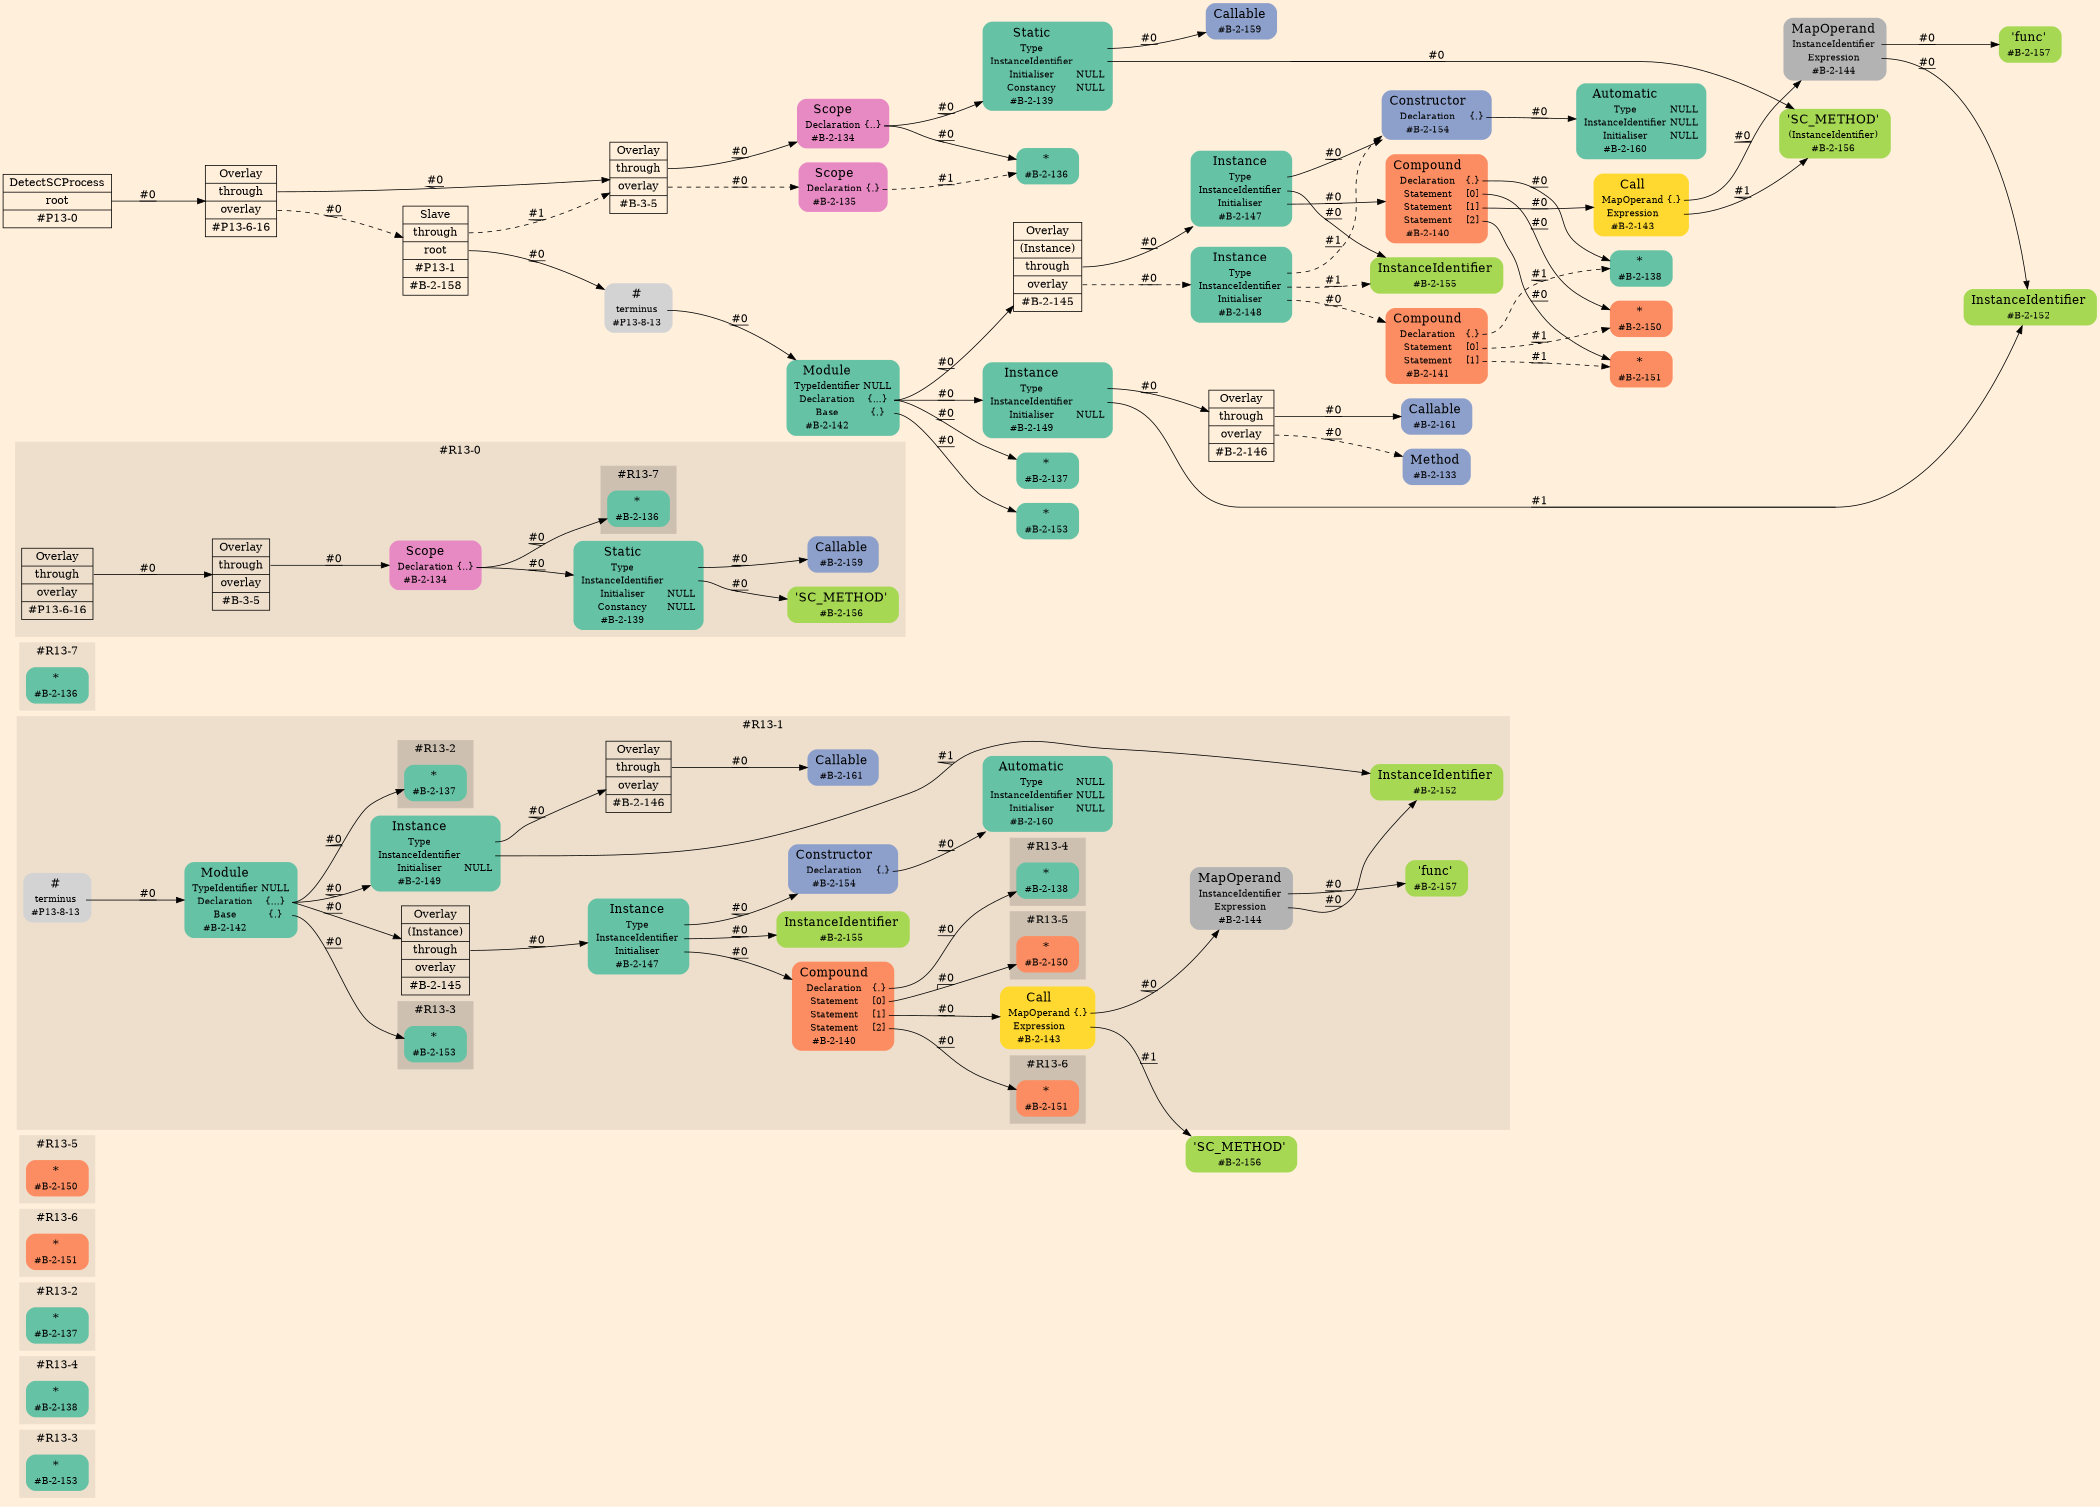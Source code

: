 digraph Inferno {
graph [
rankdir = "LR"
ranksep = 1.0
size = "14,20"
bgcolor = antiquewhite1
color = black
fontcolor = black
];
node [
];
subgraph "cluster#R13-3" {
label = "#R13-3"
style = "filled"
color = antiquewhite2
"#R13-3/#B-2-153" [
shape = "plaintext"
fillcolor = "/set28/1"
label = <<TABLE BORDER="0" CELLBORDER="0" CELLSPACING="0">
 <TR>
  <TD><FONT POINT-SIZE="16.0">*</FONT></TD>
  <TD></TD>
 </TR>
 <TR>
  <TD>#B-2-153</TD>
  <TD PORT="port0"></TD>
 </TR>
</TABLE>>
style = "rounded,filled"
fontsize = "12"
];
}
subgraph "cluster#R13-4" {
label = "#R13-4"
style = "filled"
color = antiquewhite2
"#R13-4/#B-2-138" [
shape = "plaintext"
fillcolor = "/set28/1"
label = <<TABLE BORDER="0" CELLBORDER="0" CELLSPACING="0">
 <TR>
  <TD><FONT POINT-SIZE="16.0">*</FONT></TD>
  <TD></TD>
 </TR>
 <TR>
  <TD>#B-2-138</TD>
  <TD PORT="port0"></TD>
 </TR>
</TABLE>>
style = "rounded,filled"
fontsize = "12"
];
}
subgraph "cluster#R13-2" {
label = "#R13-2"
style = "filled"
color = antiquewhite2
"#R13-2/#B-2-137" [
shape = "plaintext"
fillcolor = "/set28/1"
label = <<TABLE BORDER="0" CELLBORDER="0" CELLSPACING="0">
 <TR>
  <TD><FONT POINT-SIZE="16.0">*</FONT></TD>
  <TD></TD>
 </TR>
 <TR>
  <TD>#B-2-137</TD>
  <TD PORT="port0"></TD>
 </TR>
</TABLE>>
style = "rounded,filled"
fontsize = "12"
];
}
subgraph "cluster#R13-6" {
label = "#R13-6"
style = "filled"
color = antiquewhite2
"#R13-6/#B-2-151" [
shape = "plaintext"
fillcolor = "/set28/2"
label = <<TABLE BORDER="0" CELLBORDER="0" CELLSPACING="0">
 <TR>
  <TD><FONT POINT-SIZE="16.0">*</FONT></TD>
  <TD></TD>
 </TR>
 <TR>
  <TD>#B-2-151</TD>
  <TD PORT="port0"></TD>
 </TR>
</TABLE>>
style = "rounded,filled"
fontsize = "12"
];
}
subgraph "cluster#R13-5" {
label = "#R13-5"
style = "filled"
color = antiquewhite2
"#R13-5/#B-2-150" [
shape = "plaintext"
fillcolor = "/set28/2"
label = <<TABLE BORDER="0" CELLBORDER="0" CELLSPACING="0">
 <TR>
  <TD><FONT POINT-SIZE="16.0">*</FONT></TD>
  <TD></TD>
 </TR>
 <TR>
  <TD>#B-2-150</TD>
  <TD PORT="port0"></TD>
 </TR>
</TABLE>>
style = "rounded,filled"
fontsize = "12"
];
}
"#R13-1/#B-2-156" [
shape = "plaintext"
fillcolor = "/set28/5"
label = <<TABLE BORDER="0" CELLBORDER="0" CELLSPACING="0">
 <TR>
  <TD><FONT POINT-SIZE="16.0">'SC_METHOD'</FONT></TD>
  <TD></TD>
 </TR>
 <TR>
  <TD>#B-2-156</TD>
  <TD PORT="port0"></TD>
 </TR>
</TABLE>>
style = "rounded,filled"
fontsize = "12"
];
subgraph "cluster#R13-1" {
label = "#R13-1"
style = "filled"
color = antiquewhite2
"#R13-1/#B-2-152" [
shape = "plaintext"
fillcolor = "/set28/5"
label = <<TABLE BORDER="0" CELLBORDER="0" CELLSPACING="0">
 <TR>
  <TD><FONT POINT-SIZE="16.0">InstanceIdentifier</FONT></TD>
  <TD></TD>
 </TR>
 <TR>
  <TD>#B-2-152</TD>
  <TD PORT="port0"></TD>
 </TR>
</TABLE>>
style = "rounded,filled"
fontsize = "12"
];
"#R13-1/#B-2-154" [
shape = "plaintext"
fillcolor = "/set28/3"
label = <<TABLE BORDER="0" CELLBORDER="0" CELLSPACING="0">
 <TR>
  <TD><FONT POINT-SIZE="16.0">Constructor</FONT></TD>
  <TD></TD>
 </TR>
 <TR>
  <TD>Declaration</TD>
  <TD PORT="port0">{.}</TD>
 </TR>
 <TR>
  <TD>#B-2-154</TD>
  <TD PORT="port1"></TD>
 </TR>
</TABLE>>
style = "rounded,filled"
fontsize = "12"
];
"#R13-1/#B-2-145" [
shape = "record"
fillcolor = antiquewhite2
label = "<fixed> Overlay | <port0> (Instance) | <port1> through | <port2> overlay | <port3> #B-2-145"
style = "filled"
fontsize = "14"
color = black
fontcolor = black
];
"#R13-1/#B-2-157" [
shape = "plaintext"
fillcolor = "/set28/5"
label = <<TABLE BORDER="0" CELLBORDER="0" CELLSPACING="0">
 <TR>
  <TD><FONT POINT-SIZE="16.0">'func'</FONT></TD>
  <TD></TD>
 </TR>
 <TR>
  <TD>#B-2-157</TD>
  <TD PORT="port0"></TD>
 </TR>
</TABLE>>
style = "rounded,filled"
fontsize = "12"
];
"#R13-1/#B-2-143" [
shape = "plaintext"
fillcolor = "/set28/6"
label = <<TABLE BORDER="0" CELLBORDER="0" CELLSPACING="0">
 <TR>
  <TD><FONT POINT-SIZE="16.0">Call</FONT></TD>
  <TD></TD>
 </TR>
 <TR>
  <TD>MapOperand</TD>
  <TD PORT="port0">{.}</TD>
 </TR>
 <TR>
  <TD>Expression</TD>
  <TD PORT="port1"></TD>
 </TR>
 <TR>
  <TD>#B-2-143</TD>
  <TD PORT="port2"></TD>
 </TR>
</TABLE>>
style = "rounded,filled"
fontsize = "12"
];
"#R13-1/#P13-8-13" [
shape = "plaintext"
label = <<TABLE BORDER="0" CELLBORDER="0" CELLSPACING="0">
 <TR>
  <TD><FONT POINT-SIZE="16.0">#</FONT></TD>
  <TD></TD>
 </TR>
 <TR>
  <TD>terminus</TD>
  <TD PORT="port0"></TD>
 </TR>
 <TR>
  <TD>#P13-8-13</TD>
  <TD PORT="port1"></TD>
 </TR>
</TABLE>>
style = "rounded,filled"
fontsize = "12"
];
"#R13-1/#B-2-147" [
shape = "plaintext"
fillcolor = "/set28/1"
label = <<TABLE BORDER="0" CELLBORDER="0" CELLSPACING="0">
 <TR>
  <TD><FONT POINT-SIZE="16.0">Instance</FONT></TD>
  <TD></TD>
 </TR>
 <TR>
  <TD>Type</TD>
  <TD PORT="port0"></TD>
 </TR>
 <TR>
  <TD>InstanceIdentifier</TD>
  <TD PORT="port1"></TD>
 </TR>
 <TR>
  <TD>Initialiser</TD>
  <TD PORT="port2"></TD>
 </TR>
 <TR>
  <TD>#B-2-147</TD>
  <TD PORT="port3"></TD>
 </TR>
</TABLE>>
style = "rounded,filled"
fontsize = "12"
];
"#R13-1/#B-2-161" [
shape = "plaintext"
fillcolor = "/set28/3"
label = <<TABLE BORDER="0" CELLBORDER="0" CELLSPACING="0">
 <TR>
  <TD><FONT POINT-SIZE="16.0">Callable</FONT></TD>
  <TD></TD>
 </TR>
 <TR>
  <TD>#B-2-161</TD>
  <TD PORT="port0"></TD>
 </TR>
</TABLE>>
style = "rounded,filled"
fontsize = "12"
];
"#R13-1/#B-2-149" [
shape = "plaintext"
fillcolor = "/set28/1"
label = <<TABLE BORDER="0" CELLBORDER="0" CELLSPACING="0">
 <TR>
  <TD><FONT POINT-SIZE="16.0">Instance</FONT></TD>
  <TD></TD>
 </TR>
 <TR>
  <TD>Type</TD>
  <TD PORT="port0"></TD>
 </TR>
 <TR>
  <TD>InstanceIdentifier</TD>
  <TD PORT="port1"></TD>
 </TR>
 <TR>
  <TD>Initialiser</TD>
  <TD PORT="port2">NULL</TD>
 </TR>
 <TR>
  <TD>#B-2-149</TD>
  <TD PORT="port3"></TD>
 </TR>
</TABLE>>
style = "rounded,filled"
fontsize = "12"
];
"#R13-1/#B-2-155" [
shape = "plaintext"
fillcolor = "/set28/5"
label = <<TABLE BORDER="0" CELLBORDER="0" CELLSPACING="0">
 <TR>
  <TD><FONT POINT-SIZE="16.0">InstanceIdentifier</FONT></TD>
  <TD></TD>
 </TR>
 <TR>
  <TD>#B-2-155</TD>
  <TD PORT="port0"></TD>
 </TR>
</TABLE>>
style = "rounded,filled"
fontsize = "12"
];
"#R13-1/#B-2-160" [
shape = "plaintext"
fillcolor = "/set28/1"
label = <<TABLE BORDER="0" CELLBORDER="0" CELLSPACING="0">
 <TR>
  <TD><FONT POINT-SIZE="16.0">Automatic</FONT></TD>
  <TD></TD>
 </TR>
 <TR>
  <TD>Type</TD>
  <TD PORT="port0">NULL</TD>
 </TR>
 <TR>
  <TD>InstanceIdentifier</TD>
  <TD PORT="port1">NULL</TD>
 </TR>
 <TR>
  <TD>Initialiser</TD>
  <TD PORT="port2">NULL</TD>
 </TR>
 <TR>
  <TD>#B-2-160</TD>
  <TD PORT="port3"></TD>
 </TR>
</TABLE>>
style = "rounded,filled"
fontsize = "12"
];
"#R13-1/#B-2-144" [
shape = "plaintext"
fillcolor = "/set28/8"
label = <<TABLE BORDER="0" CELLBORDER="0" CELLSPACING="0">
 <TR>
  <TD><FONT POINT-SIZE="16.0">MapOperand</FONT></TD>
  <TD></TD>
 </TR>
 <TR>
  <TD>InstanceIdentifier</TD>
  <TD PORT="port0"></TD>
 </TR>
 <TR>
  <TD>Expression</TD>
  <TD PORT="port1"></TD>
 </TR>
 <TR>
  <TD>#B-2-144</TD>
  <TD PORT="port2"></TD>
 </TR>
</TABLE>>
style = "rounded,filled"
fontsize = "12"
];
"#R13-1/#B-2-142" [
shape = "plaintext"
fillcolor = "/set28/1"
label = <<TABLE BORDER="0" CELLBORDER="0" CELLSPACING="0">
 <TR>
  <TD><FONT POINT-SIZE="16.0">Module</FONT></TD>
  <TD></TD>
 </TR>
 <TR>
  <TD>TypeIdentifier</TD>
  <TD PORT="port0">NULL</TD>
 </TR>
 <TR>
  <TD>Declaration</TD>
  <TD PORT="port1">{...}</TD>
 </TR>
 <TR>
  <TD>Base</TD>
  <TD PORT="port2">{.}</TD>
 </TR>
 <TR>
  <TD>#B-2-142</TD>
  <TD PORT="port3"></TD>
 </TR>
</TABLE>>
style = "rounded,filled"
fontsize = "12"
];
"#R13-1/#B-2-140" [
shape = "plaintext"
fillcolor = "/set28/2"
label = <<TABLE BORDER="0" CELLBORDER="0" CELLSPACING="0">
 <TR>
  <TD><FONT POINT-SIZE="16.0">Compound</FONT></TD>
  <TD></TD>
 </TR>
 <TR>
  <TD>Declaration</TD>
  <TD PORT="port0">{.}</TD>
 </TR>
 <TR>
  <TD>Statement</TD>
  <TD PORT="port1">[0]</TD>
 </TR>
 <TR>
  <TD>Statement</TD>
  <TD PORT="port2">[1]</TD>
 </TR>
 <TR>
  <TD>Statement</TD>
  <TD PORT="port3">[2]</TD>
 </TR>
 <TR>
  <TD>#B-2-140</TD>
  <TD PORT="port4"></TD>
 </TR>
</TABLE>>
style = "rounded,filled"
fontsize = "12"
];
"#R13-1/#B-2-146" [
shape = "record"
fillcolor = antiquewhite2
label = "<fixed> Overlay | <port0> through | <port1> overlay | <port2> #B-2-146"
style = "filled"
fontsize = "14"
color = black
fontcolor = black
];
subgraph "cluster#R13-5" {
label = "#R13-5"
style = "filled"
color = antiquewhite3
"#R13-1/#B-2-150" [
shape = "plaintext"
fillcolor = "/set28/2"
label = <<TABLE BORDER="0" CELLBORDER="0" CELLSPACING="0">
 <TR>
  <TD><FONT POINT-SIZE="16.0">*</FONT></TD>
  <TD></TD>
 </TR>
 <TR>
  <TD>#B-2-150</TD>
  <TD PORT="port0"></TD>
 </TR>
</TABLE>>
style = "rounded,filled"
fontsize = "12"
];
}
subgraph "cluster#R13-6" {
label = "#R13-6"
style = "filled"
color = antiquewhite3
"#R13-1/#B-2-151" [
shape = "plaintext"
fillcolor = "/set28/2"
label = <<TABLE BORDER="0" CELLBORDER="0" CELLSPACING="0">
 <TR>
  <TD><FONT POINT-SIZE="16.0">*</FONT></TD>
  <TD></TD>
 </TR>
 <TR>
  <TD>#B-2-151</TD>
  <TD PORT="port0"></TD>
 </TR>
</TABLE>>
style = "rounded,filled"
fontsize = "12"
];
}
subgraph "cluster#R13-2" {
label = "#R13-2"
style = "filled"
color = antiquewhite3
"#R13-1/#B-2-137" [
shape = "plaintext"
fillcolor = "/set28/1"
label = <<TABLE BORDER="0" CELLBORDER="0" CELLSPACING="0">
 <TR>
  <TD><FONT POINT-SIZE="16.0">*</FONT></TD>
  <TD></TD>
 </TR>
 <TR>
  <TD>#B-2-137</TD>
  <TD PORT="port0"></TD>
 </TR>
</TABLE>>
style = "rounded,filled"
fontsize = "12"
];
}
subgraph "cluster#R13-4" {
label = "#R13-4"
style = "filled"
color = antiquewhite3
"#R13-1/#B-2-138" [
shape = "plaintext"
fillcolor = "/set28/1"
label = <<TABLE BORDER="0" CELLBORDER="0" CELLSPACING="0">
 <TR>
  <TD><FONT POINT-SIZE="16.0">*</FONT></TD>
  <TD></TD>
 </TR>
 <TR>
  <TD>#B-2-138</TD>
  <TD PORT="port0"></TD>
 </TR>
</TABLE>>
style = "rounded,filled"
fontsize = "12"
];
}
subgraph "cluster#R13-3" {
label = "#R13-3"
style = "filled"
color = antiquewhite3
"#R13-1/#B-2-153" [
shape = "plaintext"
fillcolor = "/set28/1"
label = <<TABLE BORDER="0" CELLBORDER="0" CELLSPACING="0">
 <TR>
  <TD><FONT POINT-SIZE="16.0">*</FONT></TD>
  <TD></TD>
 </TR>
 <TR>
  <TD>#B-2-153</TD>
  <TD PORT="port0"></TD>
 </TR>
</TABLE>>
style = "rounded,filled"
fontsize = "12"
];
}
}
subgraph "cluster#R13-7" {
label = "#R13-7"
style = "filled"
color = antiquewhite2
"#R13-7/#B-2-136" [
shape = "plaintext"
fillcolor = "/set28/1"
label = <<TABLE BORDER="0" CELLBORDER="0" CELLSPACING="0">
 <TR>
  <TD><FONT POINT-SIZE="16.0">*</FONT></TD>
  <TD></TD>
 </TR>
 <TR>
  <TD>#B-2-136</TD>
  <TD PORT="port0"></TD>
 </TR>
</TABLE>>
style = "rounded,filled"
fontsize = "12"
];
}
subgraph "cluster#R13-0" {
label = "#R13-0"
style = "filled"
color = antiquewhite2
"#R13-0/#B-2-156" [
shape = "plaintext"
fillcolor = "/set28/5"
label = <<TABLE BORDER="0" CELLBORDER="0" CELLSPACING="0">
 <TR>
  <TD><FONT POINT-SIZE="16.0">'SC_METHOD'</FONT></TD>
  <TD></TD>
 </TR>
 <TR>
  <TD>#B-2-156</TD>
  <TD PORT="port0"></TD>
 </TR>
</TABLE>>
style = "rounded,filled"
fontsize = "12"
];
"#R13-0/#B-3-5" [
shape = "record"
fillcolor = antiquewhite2
label = "<fixed> Overlay | <port0> through | <port1> overlay | <port2> #B-3-5"
style = "filled"
fontsize = "14"
color = black
fontcolor = black
];
"#R13-0/#P13-6-16" [
shape = "record"
fillcolor = antiquewhite2
label = "<fixed> Overlay | <port0> through | <port1> overlay | <port2> #P13-6-16"
style = "filled"
fontsize = "14"
color = black
fontcolor = black
];
"#R13-0/#B-2-134" [
shape = "plaintext"
fillcolor = "/set28/4"
label = <<TABLE BORDER="0" CELLBORDER="0" CELLSPACING="0">
 <TR>
  <TD><FONT POINT-SIZE="16.0">Scope</FONT></TD>
  <TD></TD>
 </TR>
 <TR>
  <TD>Declaration</TD>
  <TD PORT="port0">{..}</TD>
 </TR>
 <TR>
  <TD>#B-2-134</TD>
  <TD PORT="port1"></TD>
 </TR>
</TABLE>>
style = "rounded,filled"
fontsize = "12"
];
"#R13-0/#B-2-159" [
shape = "plaintext"
fillcolor = "/set28/3"
label = <<TABLE BORDER="0" CELLBORDER="0" CELLSPACING="0">
 <TR>
  <TD><FONT POINT-SIZE="16.0">Callable</FONT></TD>
  <TD></TD>
 </TR>
 <TR>
  <TD>#B-2-159</TD>
  <TD PORT="port0"></TD>
 </TR>
</TABLE>>
style = "rounded,filled"
fontsize = "12"
];
"#R13-0/#B-2-139" [
shape = "plaintext"
fillcolor = "/set28/1"
label = <<TABLE BORDER="0" CELLBORDER="0" CELLSPACING="0">
 <TR>
  <TD><FONT POINT-SIZE="16.0">Static</FONT></TD>
  <TD></TD>
 </TR>
 <TR>
  <TD>Type</TD>
  <TD PORT="port0"></TD>
 </TR>
 <TR>
  <TD>InstanceIdentifier</TD>
  <TD PORT="port1"></TD>
 </TR>
 <TR>
  <TD>Initialiser</TD>
  <TD PORT="port2">NULL</TD>
 </TR>
 <TR>
  <TD>Constancy</TD>
  <TD PORT="port3">NULL</TD>
 </TR>
 <TR>
  <TD>#B-2-139</TD>
  <TD PORT="port4"></TD>
 </TR>
</TABLE>>
style = "rounded,filled"
fontsize = "12"
];
subgraph "cluster#R13-7" {
label = "#R13-7"
style = "filled"
color = antiquewhite3
"#R13-0/#B-2-136" [
shape = "plaintext"
fillcolor = "/set28/1"
label = <<TABLE BORDER="0" CELLBORDER="0" CELLSPACING="0">
 <TR>
  <TD><FONT POINT-SIZE="16.0">*</FONT></TD>
  <TD></TD>
 </TR>
 <TR>
  <TD>#B-2-136</TD>
  <TD PORT="port0"></TD>
 </TR>
</TABLE>>
style = "rounded,filled"
fontsize = "12"
];
}
}
"CR#P13-0" [
shape = "record"
fillcolor = antiquewhite1
label = "<fixed> DetectSCProcess | <port0> root | <port1> #P13-0"
style = "filled"
fontsize = "14"
color = black
fontcolor = black
];
"#P13-6-16" [
shape = "record"
fillcolor = antiquewhite1
label = "<fixed> Overlay | <port0> through | <port1> overlay | <port2> #P13-6-16"
style = "filled"
fontsize = "14"
color = black
fontcolor = black
];
"#B-3-5" [
shape = "record"
fillcolor = antiquewhite1
label = "<fixed> Overlay | <port0> through | <port1> overlay | <port2> #B-3-5"
style = "filled"
fontsize = "14"
color = black
fontcolor = black
];
"#B-2-134" [
shape = "plaintext"
fillcolor = "/set28/4"
label = <<TABLE BORDER="0" CELLBORDER="0" CELLSPACING="0">
 <TR>
  <TD><FONT POINT-SIZE="16.0">Scope</FONT></TD>
  <TD></TD>
 </TR>
 <TR>
  <TD>Declaration</TD>
  <TD PORT="port0">{..}</TD>
 </TR>
 <TR>
  <TD>#B-2-134</TD>
  <TD PORT="port1"></TD>
 </TR>
</TABLE>>
style = "rounded,filled"
fontsize = "12"
];
"#B-2-136" [
shape = "plaintext"
fillcolor = "/set28/1"
label = <<TABLE BORDER="0" CELLBORDER="0" CELLSPACING="0">
 <TR>
  <TD><FONT POINT-SIZE="16.0">*</FONT></TD>
  <TD></TD>
 </TR>
 <TR>
  <TD>#B-2-136</TD>
  <TD PORT="port0"></TD>
 </TR>
</TABLE>>
style = "rounded,filled"
fontsize = "12"
];
"#B-2-139" [
shape = "plaintext"
fillcolor = "/set28/1"
label = <<TABLE BORDER="0" CELLBORDER="0" CELLSPACING="0">
 <TR>
  <TD><FONT POINT-SIZE="16.0">Static</FONT></TD>
  <TD></TD>
 </TR>
 <TR>
  <TD>Type</TD>
  <TD PORT="port0"></TD>
 </TR>
 <TR>
  <TD>InstanceIdentifier</TD>
  <TD PORT="port1"></TD>
 </TR>
 <TR>
  <TD>Initialiser</TD>
  <TD PORT="port2">NULL</TD>
 </TR>
 <TR>
  <TD>Constancy</TD>
  <TD PORT="port3">NULL</TD>
 </TR>
 <TR>
  <TD>#B-2-139</TD>
  <TD PORT="port4"></TD>
 </TR>
</TABLE>>
style = "rounded,filled"
fontsize = "12"
];
"#B-2-159" [
shape = "plaintext"
fillcolor = "/set28/3"
label = <<TABLE BORDER="0" CELLBORDER="0" CELLSPACING="0">
 <TR>
  <TD><FONT POINT-SIZE="16.0">Callable</FONT></TD>
  <TD></TD>
 </TR>
 <TR>
  <TD>#B-2-159</TD>
  <TD PORT="port0"></TD>
 </TR>
</TABLE>>
style = "rounded,filled"
fontsize = "12"
];
"#B-2-156" [
shape = "plaintext"
fillcolor = "/set28/5"
label = <<TABLE BORDER="0" CELLBORDER="0" CELLSPACING="0">
 <TR>
  <TD><FONT POINT-SIZE="16.0">'SC_METHOD'</FONT></TD>
  <TD></TD>
 </TR>
 <TR>
  <TD>(InstanceIdentifier)</TD>
  <TD PORT="port0"></TD>
 </TR>
 <TR>
  <TD>#B-2-156</TD>
  <TD PORT="port1"></TD>
 </TR>
</TABLE>>
style = "rounded,filled"
fontsize = "12"
];
"#B-2-135" [
shape = "plaintext"
fillcolor = "/set28/4"
label = <<TABLE BORDER="0" CELLBORDER="0" CELLSPACING="0">
 <TR>
  <TD><FONT POINT-SIZE="16.0">Scope</FONT></TD>
  <TD></TD>
 </TR>
 <TR>
  <TD>Declaration</TD>
  <TD PORT="port0">{.}</TD>
 </TR>
 <TR>
  <TD>#B-2-135</TD>
  <TD PORT="port1"></TD>
 </TR>
</TABLE>>
style = "rounded,filled"
fontsize = "12"
];
"#B-2-158" [
shape = "record"
fillcolor = antiquewhite1
label = "<fixed> Slave | <port0> through | <port1> root | <port2> #P13-1 | <port3> #B-2-158"
style = "filled"
fontsize = "14"
color = black
fontcolor = black
];
"#P13-8-13" [
shape = "plaintext"
label = <<TABLE BORDER="0" CELLBORDER="0" CELLSPACING="0">
 <TR>
  <TD><FONT POINT-SIZE="16.0">#</FONT></TD>
  <TD></TD>
 </TR>
 <TR>
  <TD>terminus</TD>
  <TD PORT="port0"></TD>
 </TR>
 <TR>
  <TD>#P13-8-13</TD>
  <TD PORT="port1"></TD>
 </TR>
</TABLE>>
style = "rounded,filled"
fontsize = "12"
];
"#B-2-142" [
shape = "plaintext"
fillcolor = "/set28/1"
label = <<TABLE BORDER="0" CELLBORDER="0" CELLSPACING="0">
 <TR>
  <TD><FONT POINT-SIZE="16.0">Module</FONT></TD>
  <TD></TD>
 </TR>
 <TR>
  <TD>TypeIdentifier</TD>
  <TD PORT="port0">NULL</TD>
 </TR>
 <TR>
  <TD>Declaration</TD>
  <TD PORT="port1">{...}</TD>
 </TR>
 <TR>
  <TD>Base</TD>
  <TD PORT="port2">{.}</TD>
 </TR>
 <TR>
  <TD>#B-2-142</TD>
  <TD PORT="port3"></TD>
 </TR>
</TABLE>>
style = "rounded,filled"
fontsize = "12"
];
"#B-2-145" [
shape = "record"
fillcolor = antiquewhite1
label = "<fixed> Overlay | <port0> (Instance) | <port1> through | <port2> overlay | <port3> #B-2-145"
style = "filled"
fontsize = "14"
color = black
fontcolor = black
];
"#B-2-147" [
shape = "plaintext"
fillcolor = "/set28/1"
label = <<TABLE BORDER="0" CELLBORDER="0" CELLSPACING="0">
 <TR>
  <TD><FONT POINT-SIZE="16.0">Instance</FONT></TD>
  <TD></TD>
 </TR>
 <TR>
  <TD>Type</TD>
  <TD PORT="port0"></TD>
 </TR>
 <TR>
  <TD>InstanceIdentifier</TD>
  <TD PORT="port1"></TD>
 </TR>
 <TR>
  <TD>Initialiser</TD>
  <TD PORT="port2"></TD>
 </TR>
 <TR>
  <TD>#B-2-147</TD>
  <TD PORT="port3"></TD>
 </TR>
</TABLE>>
style = "rounded,filled"
fontsize = "12"
];
"#B-2-154" [
shape = "plaintext"
fillcolor = "/set28/3"
label = <<TABLE BORDER="0" CELLBORDER="0" CELLSPACING="0">
 <TR>
  <TD><FONT POINT-SIZE="16.0">Constructor</FONT></TD>
  <TD></TD>
 </TR>
 <TR>
  <TD>Declaration</TD>
  <TD PORT="port0">{.}</TD>
 </TR>
 <TR>
  <TD>#B-2-154</TD>
  <TD PORT="port1"></TD>
 </TR>
</TABLE>>
style = "rounded,filled"
fontsize = "12"
];
"#B-2-160" [
shape = "plaintext"
fillcolor = "/set28/1"
label = <<TABLE BORDER="0" CELLBORDER="0" CELLSPACING="0">
 <TR>
  <TD><FONT POINT-SIZE="16.0">Automatic</FONT></TD>
  <TD></TD>
 </TR>
 <TR>
  <TD>Type</TD>
  <TD PORT="port0">NULL</TD>
 </TR>
 <TR>
  <TD>InstanceIdentifier</TD>
  <TD PORT="port1">NULL</TD>
 </TR>
 <TR>
  <TD>Initialiser</TD>
  <TD PORT="port2">NULL</TD>
 </TR>
 <TR>
  <TD>#B-2-160</TD>
  <TD PORT="port3"></TD>
 </TR>
</TABLE>>
style = "rounded,filled"
fontsize = "12"
];
"#B-2-155" [
shape = "plaintext"
fillcolor = "/set28/5"
label = <<TABLE BORDER="0" CELLBORDER="0" CELLSPACING="0">
 <TR>
  <TD><FONT POINT-SIZE="16.0">InstanceIdentifier</FONT></TD>
  <TD></TD>
 </TR>
 <TR>
  <TD>#B-2-155</TD>
  <TD PORT="port0"></TD>
 </TR>
</TABLE>>
style = "rounded,filled"
fontsize = "12"
];
"#B-2-140" [
shape = "plaintext"
fillcolor = "/set28/2"
label = <<TABLE BORDER="0" CELLBORDER="0" CELLSPACING="0">
 <TR>
  <TD><FONT POINT-SIZE="16.0">Compound</FONT></TD>
  <TD></TD>
 </TR>
 <TR>
  <TD>Declaration</TD>
  <TD PORT="port0">{.}</TD>
 </TR>
 <TR>
  <TD>Statement</TD>
  <TD PORT="port1">[0]</TD>
 </TR>
 <TR>
  <TD>Statement</TD>
  <TD PORT="port2">[1]</TD>
 </TR>
 <TR>
  <TD>Statement</TD>
  <TD PORT="port3">[2]</TD>
 </TR>
 <TR>
  <TD>#B-2-140</TD>
  <TD PORT="port4"></TD>
 </TR>
</TABLE>>
style = "rounded,filled"
fontsize = "12"
];
"#B-2-138" [
shape = "plaintext"
fillcolor = "/set28/1"
label = <<TABLE BORDER="0" CELLBORDER="0" CELLSPACING="0">
 <TR>
  <TD><FONT POINT-SIZE="16.0">*</FONT></TD>
  <TD></TD>
 </TR>
 <TR>
  <TD>#B-2-138</TD>
  <TD PORT="port0"></TD>
 </TR>
</TABLE>>
style = "rounded,filled"
fontsize = "12"
];
"#B-2-150" [
shape = "plaintext"
fillcolor = "/set28/2"
label = <<TABLE BORDER="0" CELLBORDER="0" CELLSPACING="0">
 <TR>
  <TD><FONT POINT-SIZE="16.0">*</FONT></TD>
  <TD></TD>
 </TR>
 <TR>
  <TD>#B-2-150</TD>
  <TD PORT="port0"></TD>
 </TR>
</TABLE>>
style = "rounded,filled"
fontsize = "12"
];
"#B-2-143" [
shape = "plaintext"
fillcolor = "/set28/6"
label = <<TABLE BORDER="0" CELLBORDER="0" CELLSPACING="0">
 <TR>
  <TD><FONT POINT-SIZE="16.0">Call</FONT></TD>
  <TD></TD>
 </TR>
 <TR>
  <TD>MapOperand</TD>
  <TD PORT="port0">{.}</TD>
 </TR>
 <TR>
  <TD>Expression</TD>
  <TD PORT="port1"></TD>
 </TR>
 <TR>
  <TD>#B-2-143</TD>
  <TD PORT="port2"></TD>
 </TR>
</TABLE>>
style = "rounded,filled"
fontsize = "12"
];
"#B-2-144" [
shape = "plaintext"
fillcolor = "/set28/8"
label = <<TABLE BORDER="0" CELLBORDER="0" CELLSPACING="0">
 <TR>
  <TD><FONT POINT-SIZE="16.0">MapOperand</FONT></TD>
  <TD></TD>
 </TR>
 <TR>
  <TD>InstanceIdentifier</TD>
  <TD PORT="port0"></TD>
 </TR>
 <TR>
  <TD>Expression</TD>
  <TD PORT="port1"></TD>
 </TR>
 <TR>
  <TD>#B-2-144</TD>
  <TD PORT="port2"></TD>
 </TR>
</TABLE>>
style = "rounded,filled"
fontsize = "12"
];
"#B-2-157" [
shape = "plaintext"
fillcolor = "/set28/5"
label = <<TABLE BORDER="0" CELLBORDER="0" CELLSPACING="0">
 <TR>
  <TD><FONT POINT-SIZE="16.0">'func'</FONT></TD>
  <TD></TD>
 </TR>
 <TR>
  <TD>#B-2-157</TD>
  <TD PORT="port0"></TD>
 </TR>
</TABLE>>
style = "rounded,filled"
fontsize = "12"
];
"#B-2-152" [
shape = "plaintext"
fillcolor = "/set28/5"
label = <<TABLE BORDER="0" CELLBORDER="0" CELLSPACING="0">
 <TR>
  <TD><FONT POINT-SIZE="16.0">InstanceIdentifier</FONT></TD>
  <TD></TD>
 </TR>
 <TR>
  <TD>#B-2-152</TD>
  <TD PORT="port0"></TD>
 </TR>
</TABLE>>
style = "rounded,filled"
fontsize = "12"
];
"#B-2-151" [
shape = "plaintext"
fillcolor = "/set28/2"
label = <<TABLE BORDER="0" CELLBORDER="0" CELLSPACING="0">
 <TR>
  <TD><FONT POINT-SIZE="16.0">*</FONT></TD>
  <TD></TD>
 </TR>
 <TR>
  <TD>#B-2-151</TD>
  <TD PORT="port0"></TD>
 </TR>
</TABLE>>
style = "rounded,filled"
fontsize = "12"
];
"#B-2-148" [
shape = "plaintext"
fillcolor = "/set28/1"
label = <<TABLE BORDER="0" CELLBORDER="0" CELLSPACING="0">
 <TR>
  <TD><FONT POINT-SIZE="16.0">Instance</FONT></TD>
  <TD></TD>
 </TR>
 <TR>
  <TD>Type</TD>
  <TD PORT="port0"></TD>
 </TR>
 <TR>
  <TD>InstanceIdentifier</TD>
  <TD PORT="port1"></TD>
 </TR>
 <TR>
  <TD>Initialiser</TD>
  <TD PORT="port2"></TD>
 </TR>
 <TR>
  <TD>#B-2-148</TD>
  <TD PORT="port3"></TD>
 </TR>
</TABLE>>
style = "rounded,filled"
fontsize = "12"
];
"#B-2-141" [
shape = "plaintext"
fillcolor = "/set28/2"
label = <<TABLE BORDER="0" CELLBORDER="0" CELLSPACING="0">
 <TR>
  <TD><FONT POINT-SIZE="16.0">Compound</FONT></TD>
  <TD></TD>
 </TR>
 <TR>
  <TD>Declaration</TD>
  <TD PORT="port0">{.}</TD>
 </TR>
 <TR>
  <TD>Statement</TD>
  <TD PORT="port1">[0]</TD>
 </TR>
 <TR>
  <TD>Statement</TD>
  <TD PORT="port2">[1]</TD>
 </TR>
 <TR>
  <TD>#B-2-141</TD>
  <TD PORT="port3"></TD>
 </TR>
</TABLE>>
style = "rounded,filled"
fontsize = "12"
];
"#B-2-149" [
shape = "plaintext"
fillcolor = "/set28/1"
label = <<TABLE BORDER="0" CELLBORDER="0" CELLSPACING="0">
 <TR>
  <TD><FONT POINT-SIZE="16.0">Instance</FONT></TD>
  <TD></TD>
 </TR>
 <TR>
  <TD>Type</TD>
  <TD PORT="port0"></TD>
 </TR>
 <TR>
  <TD>InstanceIdentifier</TD>
  <TD PORT="port1"></TD>
 </TR>
 <TR>
  <TD>Initialiser</TD>
  <TD PORT="port2">NULL</TD>
 </TR>
 <TR>
  <TD>#B-2-149</TD>
  <TD PORT="port3"></TD>
 </TR>
</TABLE>>
style = "rounded,filled"
fontsize = "12"
];
"#B-2-146" [
shape = "record"
fillcolor = antiquewhite1
label = "<fixed> Overlay | <port0> through | <port1> overlay | <port2> #B-2-146"
style = "filled"
fontsize = "14"
color = black
fontcolor = black
];
"#B-2-161" [
shape = "plaintext"
fillcolor = "/set28/3"
label = <<TABLE BORDER="0" CELLBORDER="0" CELLSPACING="0">
 <TR>
  <TD><FONT POINT-SIZE="16.0">Callable</FONT></TD>
  <TD></TD>
 </TR>
 <TR>
  <TD>#B-2-161</TD>
  <TD PORT="port0"></TD>
 </TR>
</TABLE>>
style = "rounded,filled"
fontsize = "12"
];
"#B-2-133" [
shape = "plaintext"
fillcolor = "/set28/3"
label = <<TABLE BORDER="0" CELLBORDER="0" CELLSPACING="0">
 <TR>
  <TD><FONT POINT-SIZE="16.0">Method</FONT></TD>
  <TD></TD>
 </TR>
 <TR>
  <TD>#B-2-133</TD>
  <TD PORT="port0"></TD>
 </TR>
</TABLE>>
style = "rounded,filled"
fontsize = "12"
];
"#B-2-137" [
shape = "plaintext"
fillcolor = "/set28/1"
label = <<TABLE BORDER="0" CELLBORDER="0" CELLSPACING="0">
 <TR>
  <TD><FONT POINT-SIZE="16.0">*</FONT></TD>
  <TD></TD>
 </TR>
 <TR>
  <TD>#B-2-137</TD>
  <TD PORT="port0"></TD>
 </TR>
</TABLE>>
style = "rounded,filled"
fontsize = "12"
];
"#B-2-153" [
shape = "plaintext"
fillcolor = "/set28/1"
label = <<TABLE BORDER="0" CELLBORDER="0" CELLSPACING="0">
 <TR>
  <TD><FONT POINT-SIZE="16.0">*</FONT></TD>
  <TD></TD>
 </TR>
 <TR>
  <TD>#B-2-153</TD>
  <TD PORT="port0"></TD>
 </TR>
</TABLE>>
style = "rounded,filled"
fontsize = "12"
];
"CR#P13-0":port0 -> "#P13-6-16" [style="solid"
label = "#0"
decorate = true
color = black
fontcolor = black
];
"#P13-6-16":port0 -> "#B-3-5" [style="solid"
label = "#0"
decorate = true
color = black
fontcolor = black
];
"#P13-6-16":port1 -> "#B-2-158" [style="dashed"
label = "#0"
decorate = true
color = black
fontcolor = black
];
"#B-3-5":port0 -> "#B-2-134" [style="solid"
label = "#0"
decorate = true
color = black
fontcolor = black
];
"#B-3-5":port1 -> "#B-2-135" [style="dashed"
label = "#0"
decorate = true
color = black
fontcolor = black
];
"#B-2-134":port0 -> "#B-2-136" [style="solid"
label = "#0"
decorate = true
color = black
fontcolor = black
];
"#B-2-134":port0 -> "#B-2-139" [style="solid"
label = "#0"
decorate = true
color = black
fontcolor = black
];
"#B-2-139":port0 -> "#B-2-159" [style="solid"
label = "#0"
decorate = true
color = black
fontcolor = black
];
"#B-2-139":port1 -> "#B-2-156" [style="solid"
label = "#0"
decorate = true
color = black
fontcolor = black
];
"#B-2-135":port0 -> "#B-2-136" [style="dashed"
label = "#1"
decorate = true
color = black
fontcolor = black
];
"#B-2-158":port0 -> "#B-3-5" [style="dashed"
label = "#1"
decorate = true
color = black
fontcolor = black
];
"#B-2-158":port1 -> "#P13-8-13" [style="solid"
label = "#0"
decorate = true
color = black
fontcolor = black
];
"#P13-8-13":port0 -> "#B-2-142" [style="solid"
label = "#0"
decorate = true
color = black
fontcolor = black
];
"#B-2-142":port1 -> "#B-2-145" [style="solid"
label = "#0"
decorate = true
color = black
fontcolor = black
];
"#B-2-142":port1 -> "#B-2-149" [style="solid"
label = "#0"
decorate = true
color = black
fontcolor = black
];
"#B-2-142":port1 -> "#B-2-137" [style="solid"
label = "#0"
decorate = true
color = black
fontcolor = black
];
"#B-2-142":port2 -> "#B-2-153" [style="solid"
label = "#0"
decorate = true
color = black
fontcolor = black
];
"#B-2-145":port1 -> "#B-2-147" [style="solid"
label = "#0"
decorate = true
color = black
fontcolor = black
];
"#B-2-145":port2 -> "#B-2-148" [style="dashed"
label = "#0"
decorate = true
color = black
fontcolor = black
];
"#B-2-147":port0 -> "#B-2-154" [style="solid"
label = "#0"
decorate = true
color = black
fontcolor = black
];
"#B-2-147":port1 -> "#B-2-155" [style="solid"
label = "#0"
decorate = true
color = black
fontcolor = black
];
"#B-2-147":port2 -> "#B-2-140" [style="solid"
label = "#0"
decorate = true
color = black
fontcolor = black
];
"#B-2-154":port0 -> "#B-2-160" [style="solid"
label = "#0"
decorate = true
color = black
fontcolor = black
];
"#B-2-140":port0 -> "#B-2-138" [style="solid"
label = "#0"
decorate = true
color = black
fontcolor = black
];
"#B-2-140":port1 -> "#B-2-150" [style="solid"
label = "#0"
decorate = true
color = black
fontcolor = black
];
"#B-2-140":port2 -> "#B-2-143" [style="solid"
label = "#0"
decorate = true
color = black
fontcolor = black
];
"#B-2-140":port3 -> "#B-2-151" [style="solid"
label = "#0"
decorate = true
color = black
fontcolor = black
];
"#B-2-143":port0 -> "#B-2-144" [style="solid"
label = "#0"
decorate = true
color = black
fontcolor = black
];
"#B-2-143":port1 -> "#B-2-156" [style="solid"
label = "#1"
decorate = true
color = black
fontcolor = black
];
"#B-2-144":port0 -> "#B-2-157" [style="solid"
label = "#0"
decorate = true
color = black
fontcolor = black
];
"#B-2-144":port1 -> "#B-2-152" [style="solid"
label = "#0"
decorate = true
color = black
fontcolor = black
];
"#B-2-148":port0 -> "#B-2-154" [style="dashed"
label = "#1"
decorate = true
color = black
fontcolor = black
];
"#B-2-148":port1 -> "#B-2-155" [style="dashed"
label = "#1"
decorate = true
color = black
fontcolor = black
];
"#B-2-148":port2 -> "#B-2-141" [style="dashed"
label = "#0"
decorate = true
color = black
fontcolor = black
];
"#B-2-141":port0 -> "#B-2-138" [style="dashed"
label = "#1"
decorate = true
color = black
fontcolor = black
];
"#B-2-141":port1 -> "#B-2-150" [style="dashed"
label = "#1"
decorate = true
color = black
fontcolor = black
];
"#B-2-141":port2 -> "#B-2-151" [style="dashed"
label = "#1"
decorate = true
color = black
fontcolor = black
];
"#B-2-149":port0 -> "#B-2-146" [style="solid"
label = "#0"
decorate = true
color = black
fontcolor = black
];
"#B-2-149":port1 -> "#B-2-152" [style="solid"
label = "#1"
decorate = true
color = black
fontcolor = black
];
"#B-2-146":port0 -> "#B-2-161" [style="solid"
label = "#0"
decorate = true
color = black
fontcolor = black
];
"#B-2-146":port1 -> "#B-2-133" [style="dashed"
label = "#0"
decorate = true
color = black
fontcolor = black
];
"#R13-0/#B-3-5":port0 -> "#R13-0/#B-2-134" [style="solid"
label = "#0"
decorate = true
color = black
fontcolor = black
];
"#R13-0/#P13-6-16":port0 -> "#R13-0/#B-3-5" [style="solid"
label = "#0"
decorate = true
color = black
fontcolor = black
];
"#R13-0/#B-2-134":port0 -> "#R13-0/#B-2-136" [style="solid"
label = "#0"
decorate = true
color = black
fontcolor = black
];
"#R13-0/#B-2-134":port0 -> "#R13-0/#B-2-139" [style="solid"
label = "#0"
decorate = true
color = black
fontcolor = black
];
"#R13-0/#B-2-139":port0 -> "#R13-0/#B-2-159" [style="solid"
label = "#0"
decorate = true
color = black
fontcolor = black
];
"#R13-0/#B-2-139":port1 -> "#R13-0/#B-2-156" [style="solid"
label = "#0"
decorate = true
color = black
fontcolor = black
];
"#R13-1/#B-2-154":port0 -> "#R13-1/#B-2-160" [style="solid"
label = "#0"
decorate = true
color = black
fontcolor = black
];
"#R13-1/#B-2-145":port1 -> "#R13-1/#B-2-147" [style="solid"
label = "#0"
decorate = true
color = black
fontcolor = black
];
"#R13-1/#B-2-143":port0 -> "#R13-1/#B-2-144" [style="solid"
label = "#0"
decorate = true
color = black
fontcolor = black
];
"#R13-1/#B-2-143":port1 -> "#R13-1/#B-2-156" [style="solid"
label = "#1"
decorate = true
color = black
fontcolor = black
];
"#R13-1/#P13-8-13":port0 -> "#R13-1/#B-2-142" [style="solid"
label = "#0"
decorate = true
color = black
fontcolor = black
];
"#R13-1/#B-2-147":port0 -> "#R13-1/#B-2-154" [style="solid"
label = "#0"
decorate = true
color = black
fontcolor = black
];
"#R13-1/#B-2-147":port1 -> "#R13-1/#B-2-155" [style="solid"
label = "#0"
decorate = true
color = black
fontcolor = black
];
"#R13-1/#B-2-147":port2 -> "#R13-1/#B-2-140" [style="solid"
label = "#0"
decorate = true
color = black
fontcolor = black
];
"#R13-1/#B-2-149":port0 -> "#R13-1/#B-2-146" [style="solid"
label = "#0"
decorate = true
color = black
fontcolor = black
];
"#R13-1/#B-2-149":port1 -> "#R13-1/#B-2-152" [style="solid"
label = "#1"
decorate = true
color = black
fontcolor = black
];
"#R13-1/#B-2-144":port0 -> "#R13-1/#B-2-157" [style="solid"
label = "#0"
decorate = true
color = black
fontcolor = black
];
"#R13-1/#B-2-144":port1 -> "#R13-1/#B-2-152" [style="solid"
label = "#0"
decorate = true
color = black
fontcolor = black
];
"#R13-1/#B-2-142":port1 -> "#R13-1/#B-2-145" [style="solid"
label = "#0"
decorate = true
color = black
fontcolor = black
];
"#R13-1/#B-2-142":port1 -> "#R13-1/#B-2-149" [style="solid"
label = "#0"
decorate = true
color = black
fontcolor = black
];
"#R13-1/#B-2-142":port1 -> "#R13-1/#B-2-137" [style="solid"
label = "#0"
decorate = true
color = black
fontcolor = black
];
"#R13-1/#B-2-142":port2 -> "#R13-1/#B-2-153" [style="solid"
label = "#0"
decorate = true
color = black
fontcolor = black
];
"#R13-1/#B-2-140":port0 -> "#R13-1/#B-2-138" [style="solid"
label = "#0"
decorate = true
color = black
fontcolor = black
];
"#R13-1/#B-2-140":port1 -> "#R13-1/#B-2-150" [style="solid"
label = "#0"
decorate = true
color = black
fontcolor = black
];
"#R13-1/#B-2-140":port2 -> "#R13-1/#B-2-143" [style="solid"
label = "#0"
decorate = true
color = black
fontcolor = black
];
"#R13-1/#B-2-140":port3 -> "#R13-1/#B-2-151" [style="solid"
label = "#0"
decorate = true
color = black
fontcolor = black
];
"#R13-1/#B-2-146":port0 -> "#R13-1/#B-2-161" [style="solid"
label = "#0"
decorate = true
color = black
fontcolor = black
];
}
